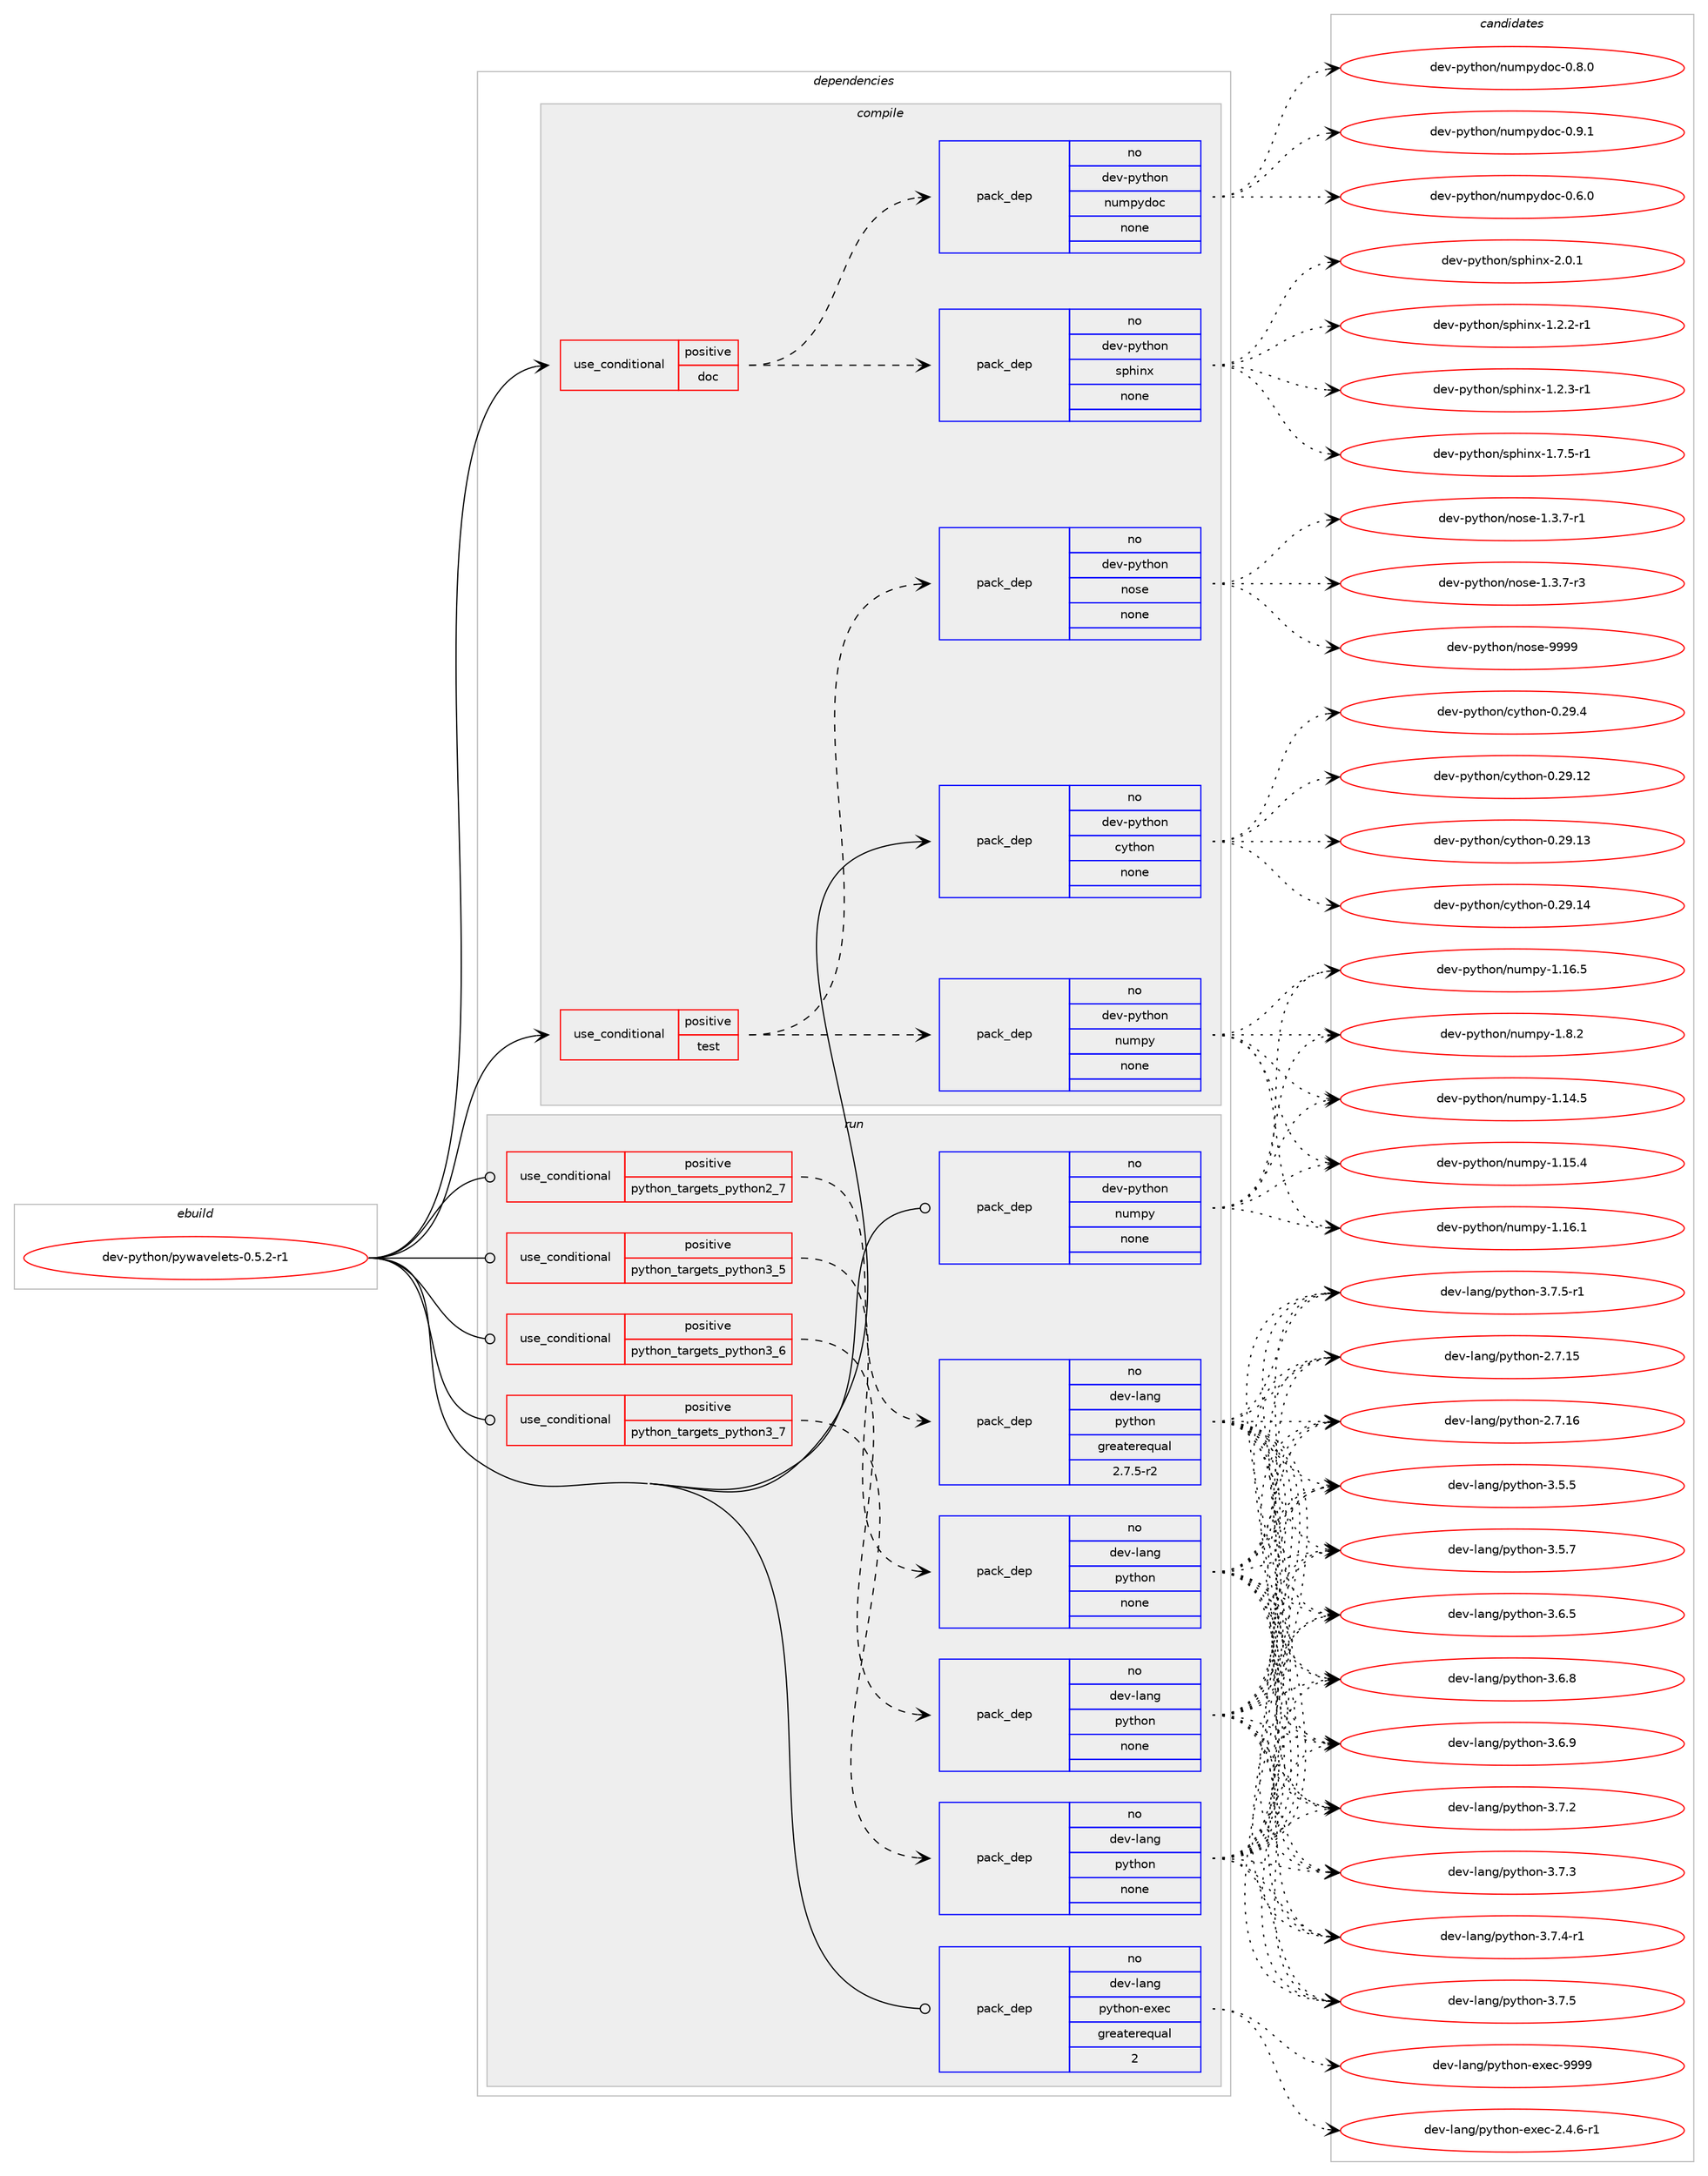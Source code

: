 digraph prolog {

# *************
# Graph options
# *************

newrank=true;
concentrate=true;
compound=true;
graph [rankdir=LR,fontname=Helvetica,fontsize=10,ranksep=1.5];#, ranksep=2.5, nodesep=0.2];
edge  [arrowhead=vee];
node  [fontname=Helvetica,fontsize=10];

# **********
# The ebuild
# **********

subgraph cluster_leftcol {
color=gray;
rank=same;
label=<<i>ebuild</i>>;
id [label="dev-python/pywavelets-0.5.2-r1", color=red, width=4, href="../dev-python/pywavelets-0.5.2-r1.svg"];
}

# ****************
# The dependencies
# ****************

subgraph cluster_midcol {
color=gray;
label=<<i>dependencies</i>>;
subgraph cluster_compile {
fillcolor="#eeeeee";
style=filled;
label=<<i>compile</i>>;
subgraph cond148152 {
dependency633768 [label=<<TABLE BORDER="0" CELLBORDER="1" CELLSPACING="0" CELLPADDING="4"><TR><TD ROWSPAN="3" CELLPADDING="10">use_conditional</TD></TR><TR><TD>positive</TD></TR><TR><TD>doc</TD></TR></TABLE>>, shape=none, color=red];
subgraph pack473738 {
dependency633769 [label=<<TABLE BORDER="0" CELLBORDER="1" CELLSPACING="0" CELLPADDING="4" WIDTH="220"><TR><TD ROWSPAN="6" CELLPADDING="30">pack_dep</TD></TR><TR><TD WIDTH="110">no</TD></TR><TR><TD>dev-python</TD></TR><TR><TD>sphinx</TD></TR><TR><TD>none</TD></TR><TR><TD></TD></TR></TABLE>>, shape=none, color=blue];
}
dependency633768:e -> dependency633769:w [weight=20,style="dashed",arrowhead="vee"];
subgraph pack473739 {
dependency633770 [label=<<TABLE BORDER="0" CELLBORDER="1" CELLSPACING="0" CELLPADDING="4" WIDTH="220"><TR><TD ROWSPAN="6" CELLPADDING="30">pack_dep</TD></TR><TR><TD WIDTH="110">no</TD></TR><TR><TD>dev-python</TD></TR><TR><TD>numpydoc</TD></TR><TR><TD>none</TD></TR><TR><TD></TD></TR></TABLE>>, shape=none, color=blue];
}
dependency633768:e -> dependency633770:w [weight=20,style="dashed",arrowhead="vee"];
}
id:e -> dependency633768:w [weight=20,style="solid",arrowhead="vee"];
subgraph cond148153 {
dependency633771 [label=<<TABLE BORDER="0" CELLBORDER="1" CELLSPACING="0" CELLPADDING="4"><TR><TD ROWSPAN="3" CELLPADDING="10">use_conditional</TD></TR><TR><TD>positive</TD></TR><TR><TD>test</TD></TR></TABLE>>, shape=none, color=red];
subgraph pack473740 {
dependency633772 [label=<<TABLE BORDER="0" CELLBORDER="1" CELLSPACING="0" CELLPADDING="4" WIDTH="220"><TR><TD ROWSPAN="6" CELLPADDING="30">pack_dep</TD></TR><TR><TD WIDTH="110">no</TD></TR><TR><TD>dev-python</TD></TR><TR><TD>numpy</TD></TR><TR><TD>none</TD></TR><TR><TD></TD></TR></TABLE>>, shape=none, color=blue];
}
dependency633771:e -> dependency633772:w [weight=20,style="dashed",arrowhead="vee"];
subgraph pack473741 {
dependency633773 [label=<<TABLE BORDER="0" CELLBORDER="1" CELLSPACING="0" CELLPADDING="4" WIDTH="220"><TR><TD ROWSPAN="6" CELLPADDING="30">pack_dep</TD></TR><TR><TD WIDTH="110">no</TD></TR><TR><TD>dev-python</TD></TR><TR><TD>nose</TD></TR><TR><TD>none</TD></TR><TR><TD></TD></TR></TABLE>>, shape=none, color=blue];
}
dependency633771:e -> dependency633773:w [weight=20,style="dashed",arrowhead="vee"];
}
id:e -> dependency633771:w [weight=20,style="solid",arrowhead="vee"];
subgraph pack473742 {
dependency633774 [label=<<TABLE BORDER="0" CELLBORDER="1" CELLSPACING="0" CELLPADDING="4" WIDTH="220"><TR><TD ROWSPAN="6" CELLPADDING="30">pack_dep</TD></TR><TR><TD WIDTH="110">no</TD></TR><TR><TD>dev-python</TD></TR><TR><TD>cython</TD></TR><TR><TD>none</TD></TR><TR><TD></TD></TR></TABLE>>, shape=none, color=blue];
}
id:e -> dependency633774:w [weight=20,style="solid",arrowhead="vee"];
}
subgraph cluster_compileandrun {
fillcolor="#eeeeee";
style=filled;
label=<<i>compile and run</i>>;
}
subgraph cluster_run {
fillcolor="#eeeeee";
style=filled;
label=<<i>run</i>>;
subgraph cond148154 {
dependency633775 [label=<<TABLE BORDER="0" CELLBORDER="1" CELLSPACING="0" CELLPADDING="4"><TR><TD ROWSPAN="3" CELLPADDING="10">use_conditional</TD></TR><TR><TD>positive</TD></TR><TR><TD>python_targets_python2_7</TD></TR></TABLE>>, shape=none, color=red];
subgraph pack473743 {
dependency633776 [label=<<TABLE BORDER="0" CELLBORDER="1" CELLSPACING="0" CELLPADDING="4" WIDTH="220"><TR><TD ROWSPAN="6" CELLPADDING="30">pack_dep</TD></TR><TR><TD WIDTH="110">no</TD></TR><TR><TD>dev-lang</TD></TR><TR><TD>python</TD></TR><TR><TD>greaterequal</TD></TR><TR><TD>2.7.5-r2</TD></TR></TABLE>>, shape=none, color=blue];
}
dependency633775:e -> dependency633776:w [weight=20,style="dashed",arrowhead="vee"];
}
id:e -> dependency633775:w [weight=20,style="solid",arrowhead="odot"];
subgraph cond148155 {
dependency633777 [label=<<TABLE BORDER="0" CELLBORDER="1" CELLSPACING="0" CELLPADDING="4"><TR><TD ROWSPAN="3" CELLPADDING="10">use_conditional</TD></TR><TR><TD>positive</TD></TR><TR><TD>python_targets_python3_5</TD></TR></TABLE>>, shape=none, color=red];
subgraph pack473744 {
dependency633778 [label=<<TABLE BORDER="0" CELLBORDER="1" CELLSPACING="0" CELLPADDING="4" WIDTH="220"><TR><TD ROWSPAN="6" CELLPADDING="30">pack_dep</TD></TR><TR><TD WIDTH="110">no</TD></TR><TR><TD>dev-lang</TD></TR><TR><TD>python</TD></TR><TR><TD>none</TD></TR><TR><TD></TD></TR></TABLE>>, shape=none, color=blue];
}
dependency633777:e -> dependency633778:w [weight=20,style="dashed",arrowhead="vee"];
}
id:e -> dependency633777:w [weight=20,style="solid",arrowhead="odot"];
subgraph cond148156 {
dependency633779 [label=<<TABLE BORDER="0" CELLBORDER="1" CELLSPACING="0" CELLPADDING="4"><TR><TD ROWSPAN="3" CELLPADDING="10">use_conditional</TD></TR><TR><TD>positive</TD></TR><TR><TD>python_targets_python3_6</TD></TR></TABLE>>, shape=none, color=red];
subgraph pack473745 {
dependency633780 [label=<<TABLE BORDER="0" CELLBORDER="1" CELLSPACING="0" CELLPADDING="4" WIDTH="220"><TR><TD ROWSPAN="6" CELLPADDING="30">pack_dep</TD></TR><TR><TD WIDTH="110">no</TD></TR><TR><TD>dev-lang</TD></TR><TR><TD>python</TD></TR><TR><TD>none</TD></TR><TR><TD></TD></TR></TABLE>>, shape=none, color=blue];
}
dependency633779:e -> dependency633780:w [weight=20,style="dashed",arrowhead="vee"];
}
id:e -> dependency633779:w [weight=20,style="solid",arrowhead="odot"];
subgraph cond148157 {
dependency633781 [label=<<TABLE BORDER="0" CELLBORDER="1" CELLSPACING="0" CELLPADDING="4"><TR><TD ROWSPAN="3" CELLPADDING="10">use_conditional</TD></TR><TR><TD>positive</TD></TR><TR><TD>python_targets_python3_7</TD></TR></TABLE>>, shape=none, color=red];
subgraph pack473746 {
dependency633782 [label=<<TABLE BORDER="0" CELLBORDER="1" CELLSPACING="0" CELLPADDING="4" WIDTH="220"><TR><TD ROWSPAN="6" CELLPADDING="30">pack_dep</TD></TR><TR><TD WIDTH="110">no</TD></TR><TR><TD>dev-lang</TD></TR><TR><TD>python</TD></TR><TR><TD>none</TD></TR><TR><TD></TD></TR></TABLE>>, shape=none, color=blue];
}
dependency633781:e -> dependency633782:w [weight=20,style="dashed",arrowhead="vee"];
}
id:e -> dependency633781:w [weight=20,style="solid",arrowhead="odot"];
subgraph pack473747 {
dependency633783 [label=<<TABLE BORDER="0" CELLBORDER="1" CELLSPACING="0" CELLPADDING="4" WIDTH="220"><TR><TD ROWSPAN="6" CELLPADDING="30">pack_dep</TD></TR><TR><TD WIDTH="110">no</TD></TR><TR><TD>dev-lang</TD></TR><TR><TD>python-exec</TD></TR><TR><TD>greaterequal</TD></TR><TR><TD>2</TD></TR></TABLE>>, shape=none, color=blue];
}
id:e -> dependency633783:w [weight=20,style="solid",arrowhead="odot"];
subgraph pack473748 {
dependency633784 [label=<<TABLE BORDER="0" CELLBORDER="1" CELLSPACING="0" CELLPADDING="4" WIDTH="220"><TR><TD ROWSPAN="6" CELLPADDING="30">pack_dep</TD></TR><TR><TD WIDTH="110">no</TD></TR><TR><TD>dev-python</TD></TR><TR><TD>numpy</TD></TR><TR><TD>none</TD></TR><TR><TD></TD></TR></TABLE>>, shape=none, color=blue];
}
id:e -> dependency633784:w [weight=20,style="solid",arrowhead="odot"];
}
}

# **************
# The candidates
# **************

subgraph cluster_choices {
rank=same;
color=gray;
label=<<i>candidates</i>>;

subgraph choice473738 {
color=black;
nodesep=1;
choice10010111845112121116104111110471151121041051101204549465046504511449 [label="dev-python/sphinx-1.2.2-r1", color=red, width=4,href="../dev-python/sphinx-1.2.2-r1.svg"];
choice10010111845112121116104111110471151121041051101204549465046514511449 [label="dev-python/sphinx-1.2.3-r1", color=red, width=4,href="../dev-python/sphinx-1.2.3-r1.svg"];
choice10010111845112121116104111110471151121041051101204549465546534511449 [label="dev-python/sphinx-1.7.5-r1", color=red, width=4,href="../dev-python/sphinx-1.7.5-r1.svg"];
choice1001011184511212111610411111047115112104105110120455046484649 [label="dev-python/sphinx-2.0.1", color=red, width=4,href="../dev-python/sphinx-2.0.1.svg"];
dependency633769:e -> choice10010111845112121116104111110471151121041051101204549465046504511449:w [style=dotted,weight="100"];
dependency633769:e -> choice10010111845112121116104111110471151121041051101204549465046514511449:w [style=dotted,weight="100"];
dependency633769:e -> choice10010111845112121116104111110471151121041051101204549465546534511449:w [style=dotted,weight="100"];
dependency633769:e -> choice1001011184511212111610411111047115112104105110120455046484649:w [style=dotted,weight="100"];
}
subgraph choice473739 {
color=black;
nodesep=1;
choice100101118451121211161041111104711011710911212110011199454846544648 [label="dev-python/numpydoc-0.6.0", color=red, width=4,href="../dev-python/numpydoc-0.6.0.svg"];
choice100101118451121211161041111104711011710911212110011199454846564648 [label="dev-python/numpydoc-0.8.0", color=red, width=4,href="../dev-python/numpydoc-0.8.0.svg"];
choice100101118451121211161041111104711011710911212110011199454846574649 [label="dev-python/numpydoc-0.9.1", color=red, width=4,href="../dev-python/numpydoc-0.9.1.svg"];
dependency633770:e -> choice100101118451121211161041111104711011710911212110011199454846544648:w [style=dotted,weight="100"];
dependency633770:e -> choice100101118451121211161041111104711011710911212110011199454846564648:w [style=dotted,weight="100"];
dependency633770:e -> choice100101118451121211161041111104711011710911212110011199454846574649:w [style=dotted,weight="100"];
}
subgraph choice473740 {
color=black;
nodesep=1;
choice100101118451121211161041111104711011710911212145494649524653 [label="dev-python/numpy-1.14.5", color=red, width=4,href="../dev-python/numpy-1.14.5.svg"];
choice100101118451121211161041111104711011710911212145494649534652 [label="dev-python/numpy-1.15.4", color=red, width=4,href="../dev-python/numpy-1.15.4.svg"];
choice100101118451121211161041111104711011710911212145494649544649 [label="dev-python/numpy-1.16.1", color=red, width=4,href="../dev-python/numpy-1.16.1.svg"];
choice100101118451121211161041111104711011710911212145494649544653 [label="dev-python/numpy-1.16.5", color=red, width=4,href="../dev-python/numpy-1.16.5.svg"];
choice1001011184511212111610411111047110117109112121454946564650 [label="dev-python/numpy-1.8.2", color=red, width=4,href="../dev-python/numpy-1.8.2.svg"];
dependency633772:e -> choice100101118451121211161041111104711011710911212145494649524653:w [style=dotted,weight="100"];
dependency633772:e -> choice100101118451121211161041111104711011710911212145494649534652:w [style=dotted,weight="100"];
dependency633772:e -> choice100101118451121211161041111104711011710911212145494649544649:w [style=dotted,weight="100"];
dependency633772:e -> choice100101118451121211161041111104711011710911212145494649544653:w [style=dotted,weight="100"];
dependency633772:e -> choice1001011184511212111610411111047110117109112121454946564650:w [style=dotted,weight="100"];
}
subgraph choice473741 {
color=black;
nodesep=1;
choice10010111845112121116104111110471101111151014549465146554511449 [label="dev-python/nose-1.3.7-r1", color=red, width=4,href="../dev-python/nose-1.3.7-r1.svg"];
choice10010111845112121116104111110471101111151014549465146554511451 [label="dev-python/nose-1.3.7-r3", color=red, width=4,href="../dev-python/nose-1.3.7-r3.svg"];
choice10010111845112121116104111110471101111151014557575757 [label="dev-python/nose-9999", color=red, width=4,href="../dev-python/nose-9999.svg"];
dependency633773:e -> choice10010111845112121116104111110471101111151014549465146554511449:w [style=dotted,weight="100"];
dependency633773:e -> choice10010111845112121116104111110471101111151014549465146554511451:w [style=dotted,weight="100"];
dependency633773:e -> choice10010111845112121116104111110471101111151014557575757:w [style=dotted,weight="100"];
}
subgraph choice473742 {
color=black;
nodesep=1;
choice1001011184511212111610411111047991211161041111104548465057464950 [label="dev-python/cython-0.29.12", color=red, width=4,href="../dev-python/cython-0.29.12.svg"];
choice1001011184511212111610411111047991211161041111104548465057464951 [label="dev-python/cython-0.29.13", color=red, width=4,href="../dev-python/cython-0.29.13.svg"];
choice1001011184511212111610411111047991211161041111104548465057464952 [label="dev-python/cython-0.29.14", color=red, width=4,href="../dev-python/cython-0.29.14.svg"];
choice10010111845112121116104111110479912111610411111045484650574652 [label="dev-python/cython-0.29.4", color=red, width=4,href="../dev-python/cython-0.29.4.svg"];
dependency633774:e -> choice1001011184511212111610411111047991211161041111104548465057464950:w [style=dotted,weight="100"];
dependency633774:e -> choice1001011184511212111610411111047991211161041111104548465057464951:w [style=dotted,weight="100"];
dependency633774:e -> choice1001011184511212111610411111047991211161041111104548465057464952:w [style=dotted,weight="100"];
dependency633774:e -> choice10010111845112121116104111110479912111610411111045484650574652:w [style=dotted,weight="100"];
}
subgraph choice473743 {
color=black;
nodesep=1;
choice10010111845108971101034711212111610411111045504655464953 [label="dev-lang/python-2.7.15", color=red, width=4,href="../dev-lang/python-2.7.15.svg"];
choice10010111845108971101034711212111610411111045504655464954 [label="dev-lang/python-2.7.16", color=red, width=4,href="../dev-lang/python-2.7.16.svg"];
choice100101118451089711010347112121116104111110455146534653 [label="dev-lang/python-3.5.5", color=red, width=4,href="../dev-lang/python-3.5.5.svg"];
choice100101118451089711010347112121116104111110455146534655 [label="dev-lang/python-3.5.7", color=red, width=4,href="../dev-lang/python-3.5.7.svg"];
choice100101118451089711010347112121116104111110455146544653 [label="dev-lang/python-3.6.5", color=red, width=4,href="../dev-lang/python-3.6.5.svg"];
choice100101118451089711010347112121116104111110455146544656 [label="dev-lang/python-3.6.8", color=red, width=4,href="../dev-lang/python-3.6.8.svg"];
choice100101118451089711010347112121116104111110455146544657 [label="dev-lang/python-3.6.9", color=red, width=4,href="../dev-lang/python-3.6.9.svg"];
choice100101118451089711010347112121116104111110455146554650 [label="dev-lang/python-3.7.2", color=red, width=4,href="../dev-lang/python-3.7.2.svg"];
choice100101118451089711010347112121116104111110455146554651 [label="dev-lang/python-3.7.3", color=red, width=4,href="../dev-lang/python-3.7.3.svg"];
choice1001011184510897110103471121211161041111104551465546524511449 [label="dev-lang/python-3.7.4-r1", color=red, width=4,href="../dev-lang/python-3.7.4-r1.svg"];
choice100101118451089711010347112121116104111110455146554653 [label="dev-lang/python-3.7.5", color=red, width=4,href="../dev-lang/python-3.7.5.svg"];
choice1001011184510897110103471121211161041111104551465546534511449 [label="dev-lang/python-3.7.5-r1", color=red, width=4,href="../dev-lang/python-3.7.5-r1.svg"];
dependency633776:e -> choice10010111845108971101034711212111610411111045504655464953:w [style=dotted,weight="100"];
dependency633776:e -> choice10010111845108971101034711212111610411111045504655464954:w [style=dotted,weight="100"];
dependency633776:e -> choice100101118451089711010347112121116104111110455146534653:w [style=dotted,weight="100"];
dependency633776:e -> choice100101118451089711010347112121116104111110455146534655:w [style=dotted,weight="100"];
dependency633776:e -> choice100101118451089711010347112121116104111110455146544653:w [style=dotted,weight="100"];
dependency633776:e -> choice100101118451089711010347112121116104111110455146544656:w [style=dotted,weight="100"];
dependency633776:e -> choice100101118451089711010347112121116104111110455146544657:w [style=dotted,weight="100"];
dependency633776:e -> choice100101118451089711010347112121116104111110455146554650:w [style=dotted,weight="100"];
dependency633776:e -> choice100101118451089711010347112121116104111110455146554651:w [style=dotted,weight="100"];
dependency633776:e -> choice1001011184510897110103471121211161041111104551465546524511449:w [style=dotted,weight="100"];
dependency633776:e -> choice100101118451089711010347112121116104111110455146554653:w [style=dotted,weight="100"];
dependency633776:e -> choice1001011184510897110103471121211161041111104551465546534511449:w [style=dotted,weight="100"];
}
subgraph choice473744 {
color=black;
nodesep=1;
choice10010111845108971101034711212111610411111045504655464953 [label="dev-lang/python-2.7.15", color=red, width=4,href="../dev-lang/python-2.7.15.svg"];
choice10010111845108971101034711212111610411111045504655464954 [label="dev-lang/python-2.7.16", color=red, width=4,href="../dev-lang/python-2.7.16.svg"];
choice100101118451089711010347112121116104111110455146534653 [label="dev-lang/python-3.5.5", color=red, width=4,href="../dev-lang/python-3.5.5.svg"];
choice100101118451089711010347112121116104111110455146534655 [label="dev-lang/python-3.5.7", color=red, width=4,href="../dev-lang/python-3.5.7.svg"];
choice100101118451089711010347112121116104111110455146544653 [label="dev-lang/python-3.6.5", color=red, width=4,href="../dev-lang/python-3.6.5.svg"];
choice100101118451089711010347112121116104111110455146544656 [label="dev-lang/python-3.6.8", color=red, width=4,href="../dev-lang/python-3.6.8.svg"];
choice100101118451089711010347112121116104111110455146544657 [label="dev-lang/python-3.6.9", color=red, width=4,href="../dev-lang/python-3.6.9.svg"];
choice100101118451089711010347112121116104111110455146554650 [label="dev-lang/python-3.7.2", color=red, width=4,href="../dev-lang/python-3.7.2.svg"];
choice100101118451089711010347112121116104111110455146554651 [label="dev-lang/python-3.7.3", color=red, width=4,href="../dev-lang/python-3.7.3.svg"];
choice1001011184510897110103471121211161041111104551465546524511449 [label="dev-lang/python-3.7.4-r1", color=red, width=4,href="../dev-lang/python-3.7.4-r1.svg"];
choice100101118451089711010347112121116104111110455146554653 [label="dev-lang/python-3.7.5", color=red, width=4,href="../dev-lang/python-3.7.5.svg"];
choice1001011184510897110103471121211161041111104551465546534511449 [label="dev-lang/python-3.7.5-r1", color=red, width=4,href="../dev-lang/python-3.7.5-r1.svg"];
dependency633778:e -> choice10010111845108971101034711212111610411111045504655464953:w [style=dotted,weight="100"];
dependency633778:e -> choice10010111845108971101034711212111610411111045504655464954:w [style=dotted,weight="100"];
dependency633778:e -> choice100101118451089711010347112121116104111110455146534653:w [style=dotted,weight="100"];
dependency633778:e -> choice100101118451089711010347112121116104111110455146534655:w [style=dotted,weight="100"];
dependency633778:e -> choice100101118451089711010347112121116104111110455146544653:w [style=dotted,weight="100"];
dependency633778:e -> choice100101118451089711010347112121116104111110455146544656:w [style=dotted,weight="100"];
dependency633778:e -> choice100101118451089711010347112121116104111110455146544657:w [style=dotted,weight="100"];
dependency633778:e -> choice100101118451089711010347112121116104111110455146554650:w [style=dotted,weight="100"];
dependency633778:e -> choice100101118451089711010347112121116104111110455146554651:w [style=dotted,weight="100"];
dependency633778:e -> choice1001011184510897110103471121211161041111104551465546524511449:w [style=dotted,weight="100"];
dependency633778:e -> choice100101118451089711010347112121116104111110455146554653:w [style=dotted,weight="100"];
dependency633778:e -> choice1001011184510897110103471121211161041111104551465546534511449:w [style=dotted,weight="100"];
}
subgraph choice473745 {
color=black;
nodesep=1;
choice10010111845108971101034711212111610411111045504655464953 [label="dev-lang/python-2.7.15", color=red, width=4,href="../dev-lang/python-2.7.15.svg"];
choice10010111845108971101034711212111610411111045504655464954 [label="dev-lang/python-2.7.16", color=red, width=4,href="../dev-lang/python-2.7.16.svg"];
choice100101118451089711010347112121116104111110455146534653 [label="dev-lang/python-3.5.5", color=red, width=4,href="../dev-lang/python-3.5.5.svg"];
choice100101118451089711010347112121116104111110455146534655 [label="dev-lang/python-3.5.7", color=red, width=4,href="../dev-lang/python-3.5.7.svg"];
choice100101118451089711010347112121116104111110455146544653 [label="dev-lang/python-3.6.5", color=red, width=4,href="../dev-lang/python-3.6.5.svg"];
choice100101118451089711010347112121116104111110455146544656 [label="dev-lang/python-3.6.8", color=red, width=4,href="../dev-lang/python-3.6.8.svg"];
choice100101118451089711010347112121116104111110455146544657 [label="dev-lang/python-3.6.9", color=red, width=4,href="../dev-lang/python-3.6.9.svg"];
choice100101118451089711010347112121116104111110455146554650 [label="dev-lang/python-3.7.2", color=red, width=4,href="../dev-lang/python-3.7.2.svg"];
choice100101118451089711010347112121116104111110455146554651 [label="dev-lang/python-3.7.3", color=red, width=4,href="../dev-lang/python-3.7.3.svg"];
choice1001011184510897110103471121211161041111104551465546524511449 [label="dev-lang/python-3.7.4-r1", color=red, width=4,href="../dev-lang/python-3.7.4-r1.svg"];
choice100101118451089711010347112121116104111110455146554653 [label="dev-lang/python-3.7.5", color=red, width=4,href="../dev-lang/python-3.7.5.svg"];
choice1001011184510897110103471121211161041111104551465546534511449 [label="dev-lang/python-3.7.5-r1", color=red, width=4,href="../dev-lang/python-3.7.5-r1.svg"];
dependency633780:e -> choice10010111845108971101034711212111610411111045504655464953:w [style=dotted,weight="100"];
dependency633780:e -> choice10010111845108971101034711212111610411111045504655464954:w [style=dotted,weight="100"];
dependency633780:e -> choice100101118451089711010347112121116104111110455146534653:w [style=dotted,weight="100"];
dependency633780:e -> choice100101118451089711010347112121116104111110455146534655:w [style=dotted,weight="100"];
dependency633780:e -> choice100101118451089711010347112121116104111110455146544653:w [style=dotted,weight="100"];
dependency633780:e -> choice100101118451089711010347112121116104111110455146544656:w [style=dotted,weight="100"];
dependency633780:e -> choice100101118451089711010347112121116104111110455146544657:w [style=dotted,weight="100"];
dependency633780:e -> choice100101118451089711010347112121116104111110455146554650:w [style=dotted,weight="100"];
dependency633780:e -> choice100101118451089711010347112121116104111110455146554651:w [style=dotted,weight="100"];
dependency633780:e -> choice1001011184510897110103471121211161041111104551465546524511449:w [style=dotted,weight="100"];
dependency633780:e -> choice100101118451089711010347112121116104111110455146554653:w [style=dotted,weight="100"];
dependency633780:e -> choice1001011184510897110103471121211161041111104551465546534511449:w [style=dotted,weight="100"];
}
subgraph choice473746 {
color=black;
nodesep=1;
choice10010111845108971101034711212111610411111045504655464953 [label="dev-lang/python-2.7.15", color=red, width=4,href="../dev-lang/python-2.7.15.svg"];
choice10010111845108971101034711212111610411111045504655464954 [label="dev-lang/python-2.7.16", color=red, width=4,href="../dev-lang/python-2.7.16.svg"];
choice100101118451089711010347112121116104111110455146534653 [label="dev-lang/python-3.5.5", color=red, width=4,href="../dev-lang/python-3.5.5.svg"];
choice100101118451089711010347112121116104111110455146534655 [label="dev-lang/python-3.5.7", color=red, width=4,href="../dev-lang/python-3.5.7.svg"];
choice100101118451089711010347112121116104111110455146544653 [label="dev-lang/python-3.6.5", color=red, width=4,href="../dev-lang/python-3.6.5.svg"];
choice100101118451089711010347112121116104111110455146544656 [label="dev-lang/python-3.6.8", color=red, width=4,href="../dev-lang/python-3.6.8.svg"];
choice100101118451089711010347112121116104111110455146544657 [label="dev-lang/python-3.6.9", color=red, width=4,href="../dev-lang/python-3.6.9.svg"];
choice100101118451089711010347112121116104111110455146554650 [label="dev-lang/python-3.7.2", color=red, width=4,href="../dev-lang/python-3.7.2.svg"];
choice100101118451089711010347112121116104111110455146554651 [label="dev-lang/python-3.7.3", color=red, width=4,href="../dev-lang/python-3.7.3.svg"];
choice1001011184510897110103471121211161041111104551465546524511449 [label="dev-lang/python-3.7.4-r1", color=red, width=4,href="../dev-lang/python-3.7.4-r1.svg"];
choice100101118451089711010347112121116104111110455146554653 [label="dev-lang/python-3.7.5", color=red, width=4,href="../dev-lang/python-3.7.5.svg"];
choice1001011184510897110103471121211161041111104551465546534511449 [label="dev-lang/python-3.7.5-r1", color=red, width=4,href="../dev-lang/python-3.7.5-r1.svg"];
dependency633782:e -> choice10010111845108971101034711212111610411111045504655464953:w [style=dotted,weight="100"];
dependency633782:e -> choice10010111845108971101034711212111610411111045504655464954:w [style=dotted,weight="100"];
dependency633782:e -> choice100101118451089711010347112121116104111110455146534653:w [style=dotted,weight="100"];
dependency633782:e -> choice100101118451089711010347112121116104111110455146534655:w [style=dotted,weight="100"];
dependency633782:e -> choice100101118451089711010347112121116104111110455146544653:w [style=dotted,weight="100"];
dependency633782:e -> choice100101118451089711010347112121116104111110455146544656:w [style=dotted,weight="100"];
dependency633782:e -> choice100101118451089711010347112121116104111110455146544657:w [style=dotted,weight="100"];
dependency633782:e -> choice100101118451089711010347112121116104111110455146554650:w [style=dotted,weight="100"];
dependency633782:e -> choice100101118451089711010347112121116104111110455146554651:w [style=dotted,weight="100"];
dependency633782:e -> choice1001011184510897110103471121211161041111104551465546524511449:w [style=dotted,weight="100"];
dependency633782:e -> choice100101118451089711010347112121116104111110455146554653:w [style=dotted,weight="100"];
dependency633782:e -> choice1001011184510897110103471121211161041111104551465546534511449:w [style=dotted,weight="100"];
}
subgraph choice473747 {
color=black;
nodesep=1;
choice10010111845108971101034711212111610411111045101120101994550465246544511449 [label="dev-lang/python-exec-2.4.6-r1", color=red, width=4,href="../dev-lang/python-exec-2.4.6-r1.svg"];
choice10010111845108971101034711212111610411111045101120101994557575757 [label="dev-lang/python-exec-9999", color=red, width=4,href="../dev-lang/python-exec-9999.svg"];
dependency633783:e -> choice10010111845108971101034711212111610411111045101120101994550465246544511449:w [style=dotted,weight="100"];
dependency633783:e -> choice10010111845108971101034711212111610411111045101120101994557575757:w [style=dotted,weight="100"];
}
subgraph choice473748 {
color=black;
nodesep=1;
choice100101118451121211161041111104711011710911212145494649524653 [label="dev-python/numpy-1.14.5", color=red, width=4,href="../dev-python/numpy-1.14.5.svg"];
choice100101118451121211161041111104711011710911212145494649534652 [label="dev-python/numpy-1.15.4", color=red, width=4,href="../dev-python/numpy-1.15.4.svg"];
choice100101118451121211161041111104711011710911212145494649544649 [label="dev-python/numpy-1.16.1", color=red, width=4,href="../dev-python/numpy-1.16.1.svg"];
choice100101118451121211161041111104711011710911212145494649544653 [label="dev-python/numpy-1.16.5", color=red, width=4,href="../dev-python/numpy-1.16.5.svg"];
choice1001011184511212111610411111047110117109112121454946564650 [label="dev-python/numpy-1.8.2", color=red, width=4,href="../dev-python/numpy-1.8.2.svg"];
dependency633784:e -> choice100101118451121211161041111104711011710911212145494649524653:w [style=dotted,weight="100"];
dependency633784:e -> choice100101118451121211161041111104711011710911212145494649534652:w [style=dotted,weight="100"];
dependency633784:e -> choice100101118451121211161041111104711011710911212145494649544649:w [style=dotted,weight="100"];
dependency633784:e -> choice100101118451121211161041111104711011710911212145494649544653:w [style=dotted,weight="100"];
dependency633784:e -> choice1001011184511212111610411111047110117109112121454946564650:w [style=dotted,weight="100"];
}
}

}
